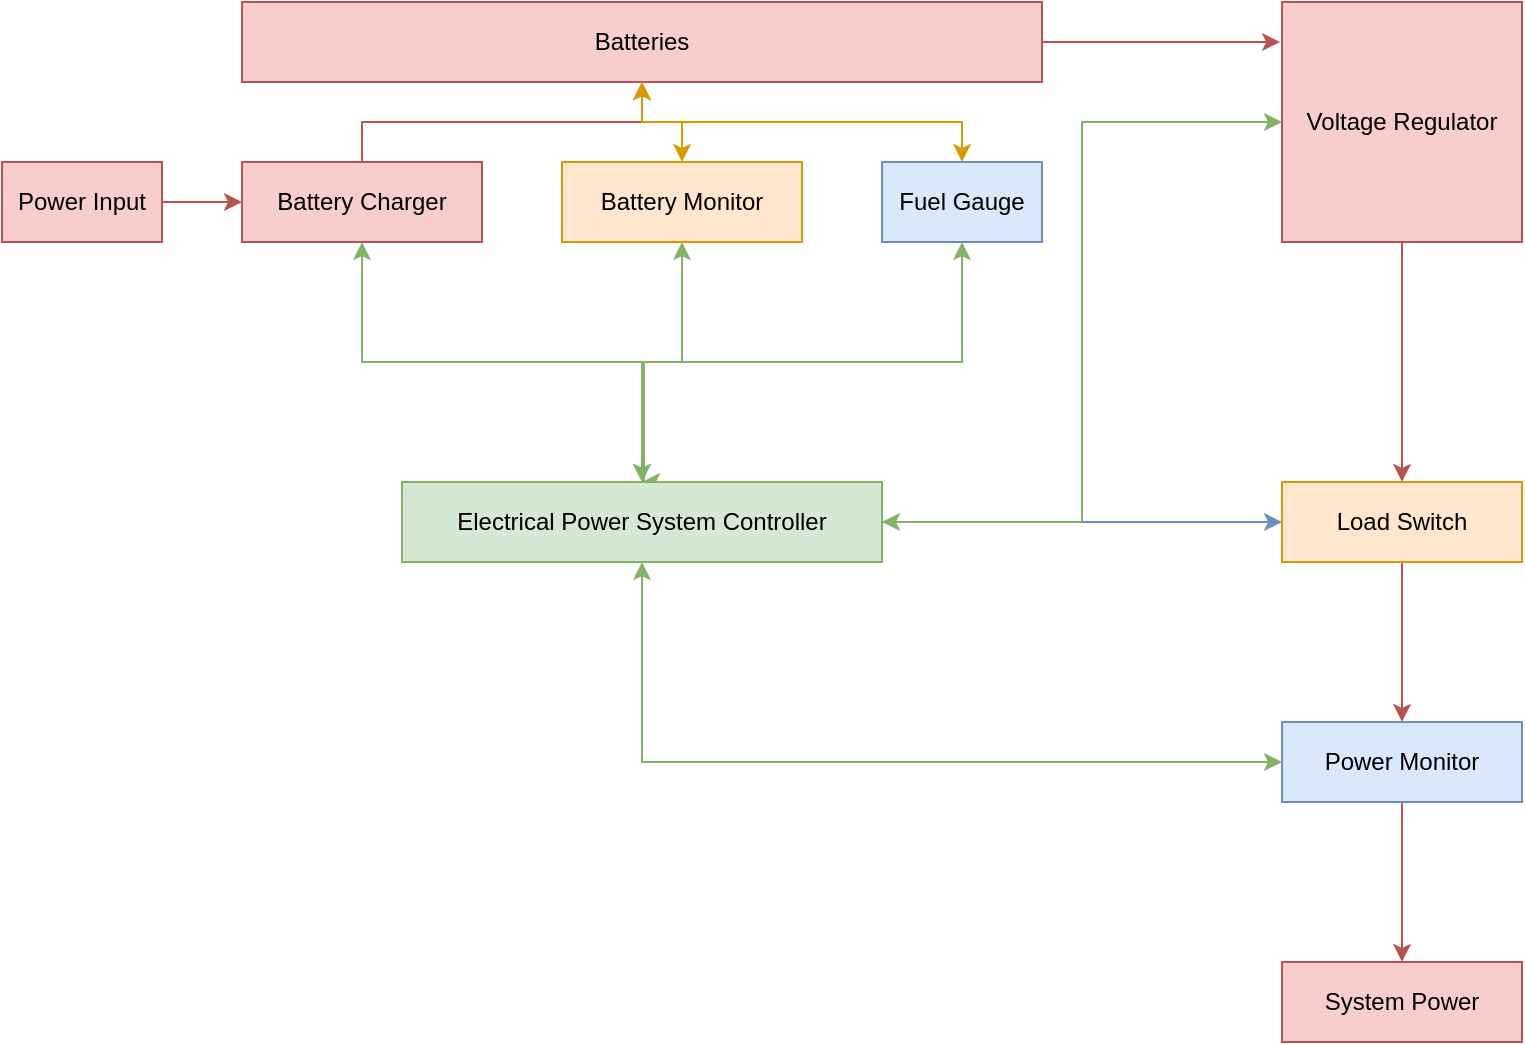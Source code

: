 <mxfile version="24.8.3">
  <diagram name="Page-1" id="Z-cmog5nYV2hGg0GGa1Q">
    <mxGraphModel dx="922" dy="562" grid="1" gridSize="10" guides="1" tooltips="1" connect="1" arrows="1" fold="1" page="1" pageScale="1" pageWidth="850" pageHeight="1100" math="0" shadow="0">
      <root>
        <mxCell id="0" />
        <mxCell id="1" parent="0" />
        <mxCell id="HSRKT8yN0z6L669cGbnR-27" style="edgeStyle=orthogonalEdgeStyle;rounded=0;orthogonalLoop=1;jettySize=auto;html=1;fillColor=#f8cecc;strokeColor=#b85450;" edge="1" parent="1" source="HSRKT8yN0z6L669cGbnR-1" target="HSRKT8yN0z6L669cGbnR-3">
          <mxGeometry relative="1" as="geometry" />
        </mxCell>
        <mxCell id="HSRKT8yN0z6L669cGbnR-1" value="Power Input" style="rounded=0;whiteSpace=wrap;html=1;fillColor=#f8cecc;strokeColor=#b85450;" vertex="1" parent="1">
          <mxGeometry x="40" y="200" width="80" height="40" as="geometry" />
        </mxCell>
        <mxCell id="HSRKT8yN0z6L669cGbnR-11" value="" style="edgeStyle=orthogonalEdgeStyle;rounded=0;orthogonalLoop=1;jettySize=auto;html=1;fillColor=#f8cecc;strokeColor=#b85450;" edge="1" parent="1" source="HSRKT8yN0z6L669cGbnR-3" target="HSRKT8yN0z6L669cGbnR-4">
          <mxGeometry relative="1" as="geometry" />
        </mxCell>
        <mxCell id="HSRKT8yN0z6L669cGbnR-23" style="edgeStyle=orthogonalEdgeStyle;rounded=0;orthogonalLoop=1;jettySize=auto;html=1;startArrow=classic;startFill=1;fillColor=#d5e8d4;strokeColor=#82b366;" edge="1" parent="1" source="HSRKT8yN0z6L669cGbnR-3" target="HSRKT8yN0z6L669cGbnR-22">
          <mxGeometry relative="1" as="geometry" />
        </mxCell>
        <mxCell id="HSRKT8yN0z6L669cGbnR-3" value="Battery Charger" style="rounded=0;whiteSpace=wrap;html=1;fillColor=#f8cecc;strokeColor=#b85450;" vertex="1" parent="1">
          <mxGeometry x="160" y="200" width="120" height="40" as="geometry" />
        </mxCell>
        <mxCell id="HSRKT8yN0z6L669cGbnR-4" value="&lt;div&gt;Batteries&lt;/div&gt;" style="rounded=0;whiteSpace=wrap;html=1;fillColor=#f8cecc;strokeColor=#b85450;" vertex="1" parent="1">
          <mxGeometry x="160" y="120" width="400" height="40" as="geometry" />
        </mxCell>
        <mxCell id="HSRKT8yN0z6L669cGbnR-13" value="" style="edgeStyle=orthogonalEdgeStyle;rounded=0;orthogonalLoop=1;jettySize=auto;html=1;startArrow=classic;startFill=1;fillColor=#ffe6cc;strokeColor=#d79b00;" edge="1" parent="1" source="HSRKT8yN0z6L669cGbnR-7" target="HSRKT8yN0z6L669cGbnR-4">
          <mxGeometry relative="1" as="geometry" />
        </mxCell>
        <mxCell id="HSRKT8yN0z6L669cGbnR-24" style="edgeStyle=orthogonalEdgeStyle;rounded=0;orthogonalLoop=1;jettySize=auto;html=1;startArrow=classic;startFill=1;fillColor=#d5e8d4;strokeColor=#82b366;" edge="1" parent="1" source="HSRKT8yN0z6L669cGbnR-7">
          <mxGeometry relative="1" as="geometry">
            <mxPoint x="360" y="360" as="targetPoint" />
            <Array as="points">
              <mxPoint x="380" y="300" />
              <mxPoint x="361" y="300" />
            </Array>
          </mxGeometry>
        </mxCell>
        <mxCell id="HSRKT8yN0z6L669cGbnR-7" value="Battery Monitor" style="rounded=0;whiteSpace=wrap;html=1;fillColor=#ffe6cc;strokeColor=#d79b00;" vertex="1" parent="1">
          <mxGeometry x="320" y="200" width="120" height="40" as="geometry" />
        </mxCell>
        <mxCell id="HSRKT8yN0z6L669cGbnR-15" value="" style="edgeStyle=orthogonalEdgeStyle;rounded=0;orthogonalLoop=1;jettySize=auto;html=1;startArrow=classic;startFill=1;endArrow=none;endFill=0;fillColor=#ffe6cc;strokeColor=#d79b00;" edge="1" parent="1" source="HSRKT8yN0z6L669cGbnR-8" target="HSRKT8yN0z6L669cGbnR-4">
          <mxGeometry relative="1" as="geometry" />
        </mxCell>
        <mxCell id="HSRKT8yN0z6L669cGbnR-25" style="edgeStyle=orthogonalEdgeStyle;rounded=0;orthogonalLoop=1;jettySize=auto;html=1;startArrow=classic;startFill=1;fillColor=#d5e8d4;strokeColor=#82b366;" edge="1" parent="1" source="HSRKT8yN0z6L669cGbnR-8" target="HSRKT8yN0z6L669cGbnR-22">
          <mxGeometry relative="1" as="geometry" />
        </mxCell>
        <mxCell id="HSRKT8yN0z6L669cGbnR-8" value="Fuel Gauge" style="rounded=0;whiteSpace=wrap;html=1;fillColor=#dae8fc;strokeColor=#6c8ebf;" vertex="1" parent="1">
          <mxGeometry x="480" y="200" width="80" height="40" as="geometry" />
        </mxCell>
        <mxCell id="HSRKT8yN0z6L669cGbnR-20" style="edgeStyle=orthogonalEdgeStyle;rounded=0;orthogonalLoop=1;jettySize=auto;html=1;fillColor=#f8cecc;strokeColor=#b85450;" edge="1" parent="1" source="HSRKT8yN0z6L669cGbnR-16" target="HSRKT8yN0z6L669cGbnR-17">
          <mxGeometry relative="1" as="geometry" />
        </mxCell>
        <mxCell id="HSRKT8yN0z6L669cGbnR-16" value="Voltage Regulator" style="rounded=0;whiteSpace=wrap;html=1;fillColor=#f8cecc;strokeColor=#b85450;" vertex="1" parent="1">
          <mxGeometry x="680" y="120" width="120" height="120" as="geometry" />
        </mxCell>
        <mxCell id="HSRKT8yN0z6L669cGbnR-19" value="" style="edgeStyle=orthogonalEdgeStyle;rounded=0;orthogonalLoop=1;jettySize=auto;html=1;fillColor=#f8cecc;strokeColor=#b85450;" edge="1" parent="1" source="HSRKT8yN0z6L669cGbnR-17" target="HSRKT8yN0z6L669cGbnR-18">
          <mxGeometry relative="1" as="geometry" />
        </mxCell>
        <mxCell id="HSRKT8yN0z6L669cGbnR-17" value="Load Switch" style="rounded=0;whiteSpace=wrap;html=1;fillColor=#ffe6cc;strokeColor=#d79b00;" vertex="1" parent="1">
          <mxGeometry x="680" y="360" width="120" height="40" as="geometry" />
        </mxCell>
        <mxCell id="HSRKT8yN0z6L669cGbnR-30" style="edgeStyle=orthogonalEdgeStyle;rounded=0;orthogonalLoop=1;jettySize=auto;html=1;entryX=0.5;entryY=0;entryDx=0;entryDy=0;fillColor=#f8cecc;strokeColor=#b85450;" edge="1" parent="1" source="HSRKT8yN0z6L669cGbnR-18" target="HSRKT8yN0z6L669cGbnR-29">
          <mxGeometry relative="1" as="geometry" />
        </mxCell>
        <mxCell id="HSRKT8yN0z6L669cGbnR-18" value="Power Monitor" style="rounded=0;whiteSpace=wrap;html=1;fillColor=#dae8fc;strokeColor=#6c8ebf;" vertex="1" parent="1">
          <mxGeometry x="680" y="480" width="120" height="40" as="geometry" />
        </mxCell>
        <mxCell id="HSRKT8yN0z6L669cGbnR-26" style="edgeStyle=orthogonalEdgeStyle;rounded=0;orthogonalLoop=1;jettySize=auto;html=1;entryX=0;entryY=0.5;entryDx=0;entryDy=0;fillColor=#dae8fc;strokeColor=#6c8ebf;" edge="1" parent="1" source="HSRKT8yN0z6L669cGbnR-22" target="HSRKT8yN0z6L669cGbnR-17">
          <mxGeometry relative="1" as="geometry" />
        </mxCell>
        <mxCell id="HSRKT8yN0z6L669cGbnR-31" style="edgeStyle=orthogonalEdgeStyle;rounded=0;orthogonalLoop=1;jettySize=auto;html=1;entryX=0;entryY=0.5;entryDx=0;entryDy=0;fillColor=#d5e8d4;strokeColor=#82b366;startArrow=classic;startFill=1;" edge="1" parent="1" source="HSRKT8yN0z6L669cGbnR-22" target="HSRKT8yN0z6L669cGbnR-18">
          <mxGeometry relative="1" as="geometry">
            <Array as="points">
              <mxPoint x="360" y="500" />
            </Array>
          </mxGeometry>
        </mxCell>
        <mxCell id="HSRKT8yN0z6L669cGbnR-33" style="edgeStyle=orthogonalEdgeStyle;rounded=0;orthogonalLoop=1;jettySize=auto;html=1;entryX=0;entryY=0.5;entryDx=0;entryDy=0;fillColor=#d5e8d4;strokeColor=#82b366;startArrow=classic;startFill=1;" edge="1" parent="1" source="HSRKT8yN0z6L669cGbnR-22" target="HSRKT8yN0z6L669cGbnR-16">
          <mxGeometry relative="1" as="geometry" />
        </mxCell>
        <mxCell id="HSRKT8yN0z6L669cGbnR-22" value="Electrical Power System Controller" style="rounded=0;whiteSpace=wrap;html=1;fillColor=#d5e8d4;strokeColor=#82b366;" vertex="1" parent="1">
          <mxGeometry x="240" y="360" width="240" height="40" as="geometry" />
        </mxCell>
        <mxCell id="HSRKT8yN0z6L669cGbnR-29" value="System Power" style="rounded=0;whiteSpace=wrap;html=1;fillColor=#f8cecc;strokeColor=#b85450;" vertex="1" parent="1">
          <mxGeometry x="680" y="600" width="120" height="40" as="geometry" />
        </mxCell>
        <mxCell id="HSRKT8yN0z6L669cGbnR-34" style="edgeStyle=orthogonalEdgeStyle;rounded=0;orthogonalLoop=1;jettySize=auto;html=1;entryX=-0.008;entryY=0.167;entryDx=0;entryDy=0;entryPerimeter=0;fillColor=#f8cecc;strokeColor=#b85450;" edge="1" parent="1" source="HSRKT8yN0z6L669cGbnR-4" target="HSRKT8yN0z6L669cGbnR-16">
          <mxGeometry relative="1" as="geometry" />
        </mxCell>
      </root>
    </mxGraphModel>
  </diagram>
</mxfile>
